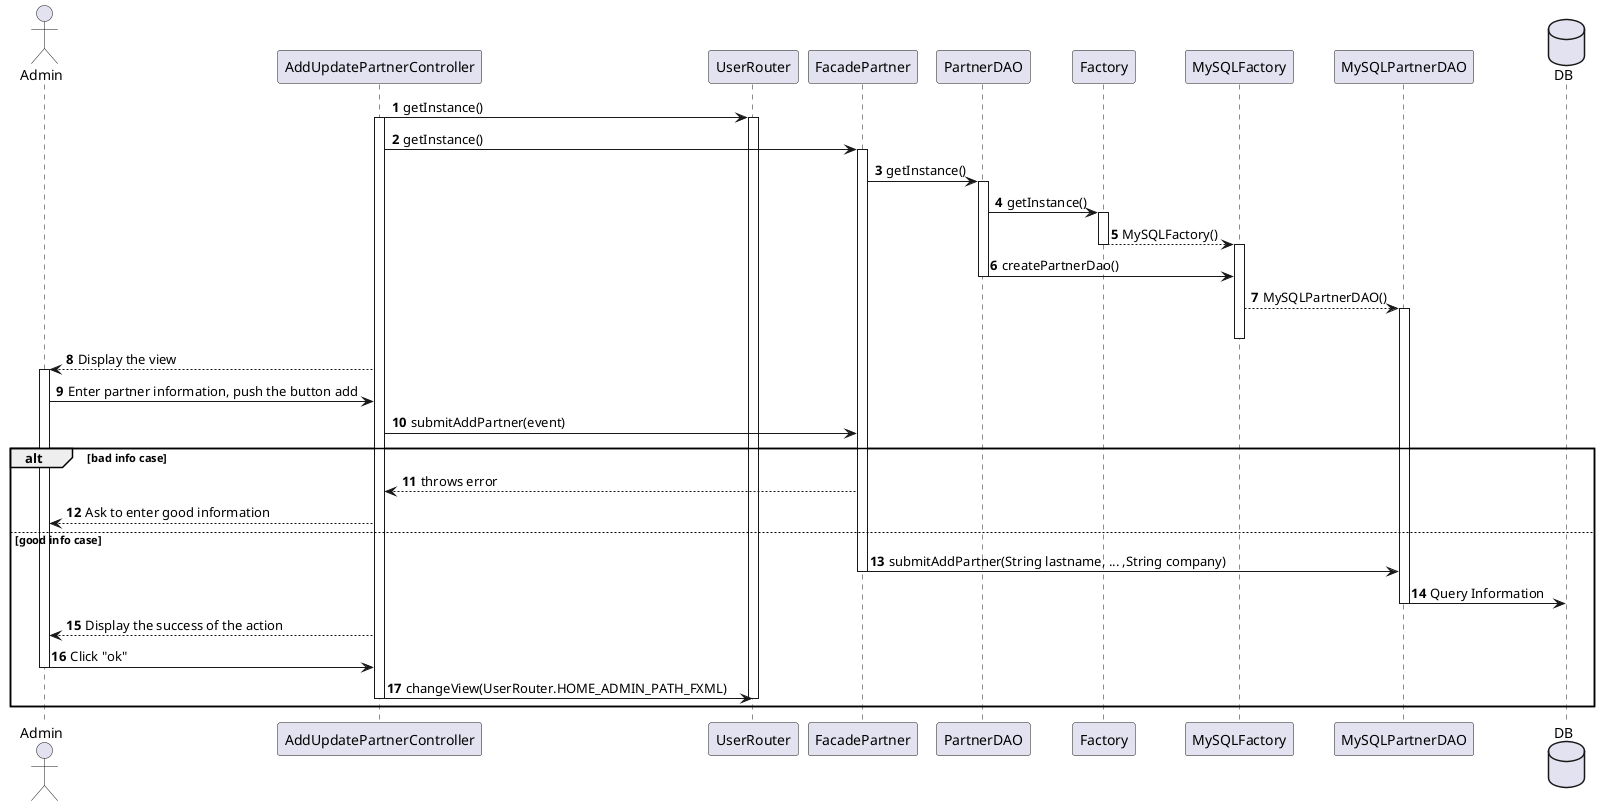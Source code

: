 @startuml
autonumber
actor Admin
AddUpdatePartnerController -> UserRouter : getInstance()
activate AddUpdatePartnerController
activate UserRouter
AddUpdatePartnerController -> FacadePartner : getInstance()
activate FacadePartner
FacadePartner -> PartnerDAO : getInstance()
activate PartnerDAO
PartnerDAO -> Factory : getInstance()

activate Factory
Factory --> MySQLFactory : MySQLFactory()
deactivate Factory
activate MySQLFactory
PartnerDAO -> MySQLFactory : createPartnerDao()
deactivate PartnerDAO
MySQLFactory --> MySQLPartnerDAO : MySQLPartnerDAO()
activate MySQLPartnerDAO
deactivate MySQLFactory


AddUpdatePartnerController --> Admin : Display the view
activate Admin
Admin -> AddUpdatePartnerController : Enter partner information, push the button add
AddUpdatePartnerController -> FacadePartner : submitAddPartner(event)
alt bad info case
    FacadePartner --> AddUpdatePartnerController : throws error
    AddUpdatePartnerController --> Admin : Ask to enter good information
else good info case
    FacadePartner -> MySQLPartnerDAO : submitAddPartner(String lastname, ... ,String company)
    deactivate FacadePartner
    database DB
    MySQLPartnerDAO -> DB : Query Information
    deactivate MySQLPartnerDAO
    AddUpdatePartnerController --> Admin : Display the success of the action
    Admin -> AddUpdatePartnerController : Click "ok"
    deactivate Admin
    AddUpdatePartnerController -> UserRouter : changeView(UserRouter.HOME_ADMIN_PATH_FXML)
    deactivate AddUpdatePartnerController
    deactivate UserRouter
end
@enduml